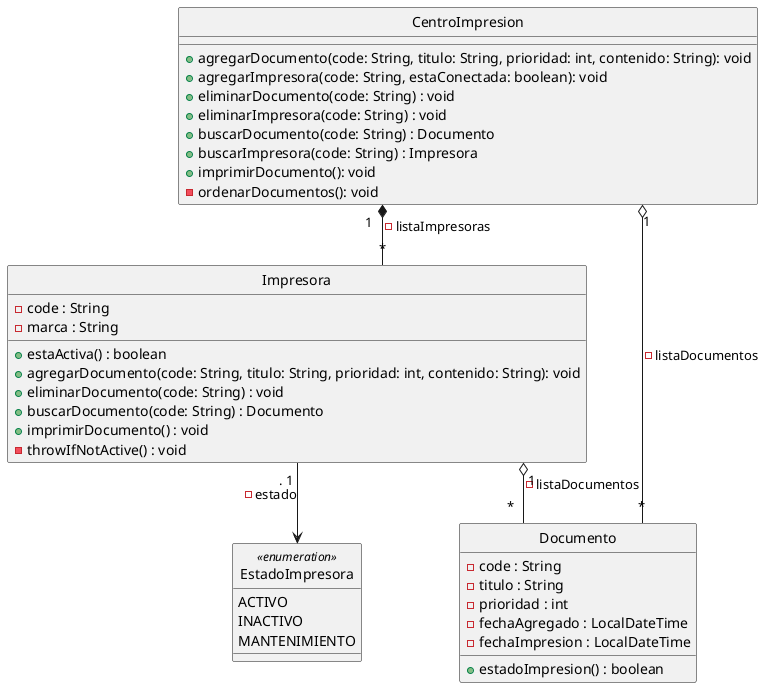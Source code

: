 @startuml Diagrama

skinparam Linetype ortho
skinparam style strictuml

class CentroImpresion {
    +agregarDocumento(code: String, titulo: String, prioridad: int, contenido: String): void
    +agregarImpresora(code: String, estaConectada: boolean): void
    +eliminarDocumento(code: String) : void
    +eliminarImpresora(code: String) : void
    +buscarDocumento(code: String) : Documento
    +buscarImpresora(code: String) : Impresora
    +imprimirDocumento(): void
    -ordenarDocumentos(): void
}

enum EstadoImpresora <<enumeration>> {
    ACTIVO
    INACTIVO
    MANTENIMIENTO
}

class Impresora {
    -code : String
    -marca : String
    +estaActiva() : boolean
    +agregarDocumento(code: String, titulo: String, prioridad: int, contenido: String): void
    +eliminarDocumento(code: String) : void
    +buscarDocumento(code: String) : Documento
    +imprimirDocumento() : void
    -throwIfNotActive() : void
}

class Documento {
    -code : String
    -titulo : String
    -prioridad : int
    -fechaAgregado : LocalDateTime
    -fechaImpresion : LocalDateTime
    +estadoImpresion() : boolean
}

CentroImpresion " 1 " o-- " * " Documento : -listaDocumentos
CentroImpresion " 1 " *-- " * " Impresora : -listaImpresoras
Impresora " 1 " o-- " * " Documento : -listaDocumentos

Impresora ". 1 " --> EstadoImpresora : -estado
@enduml